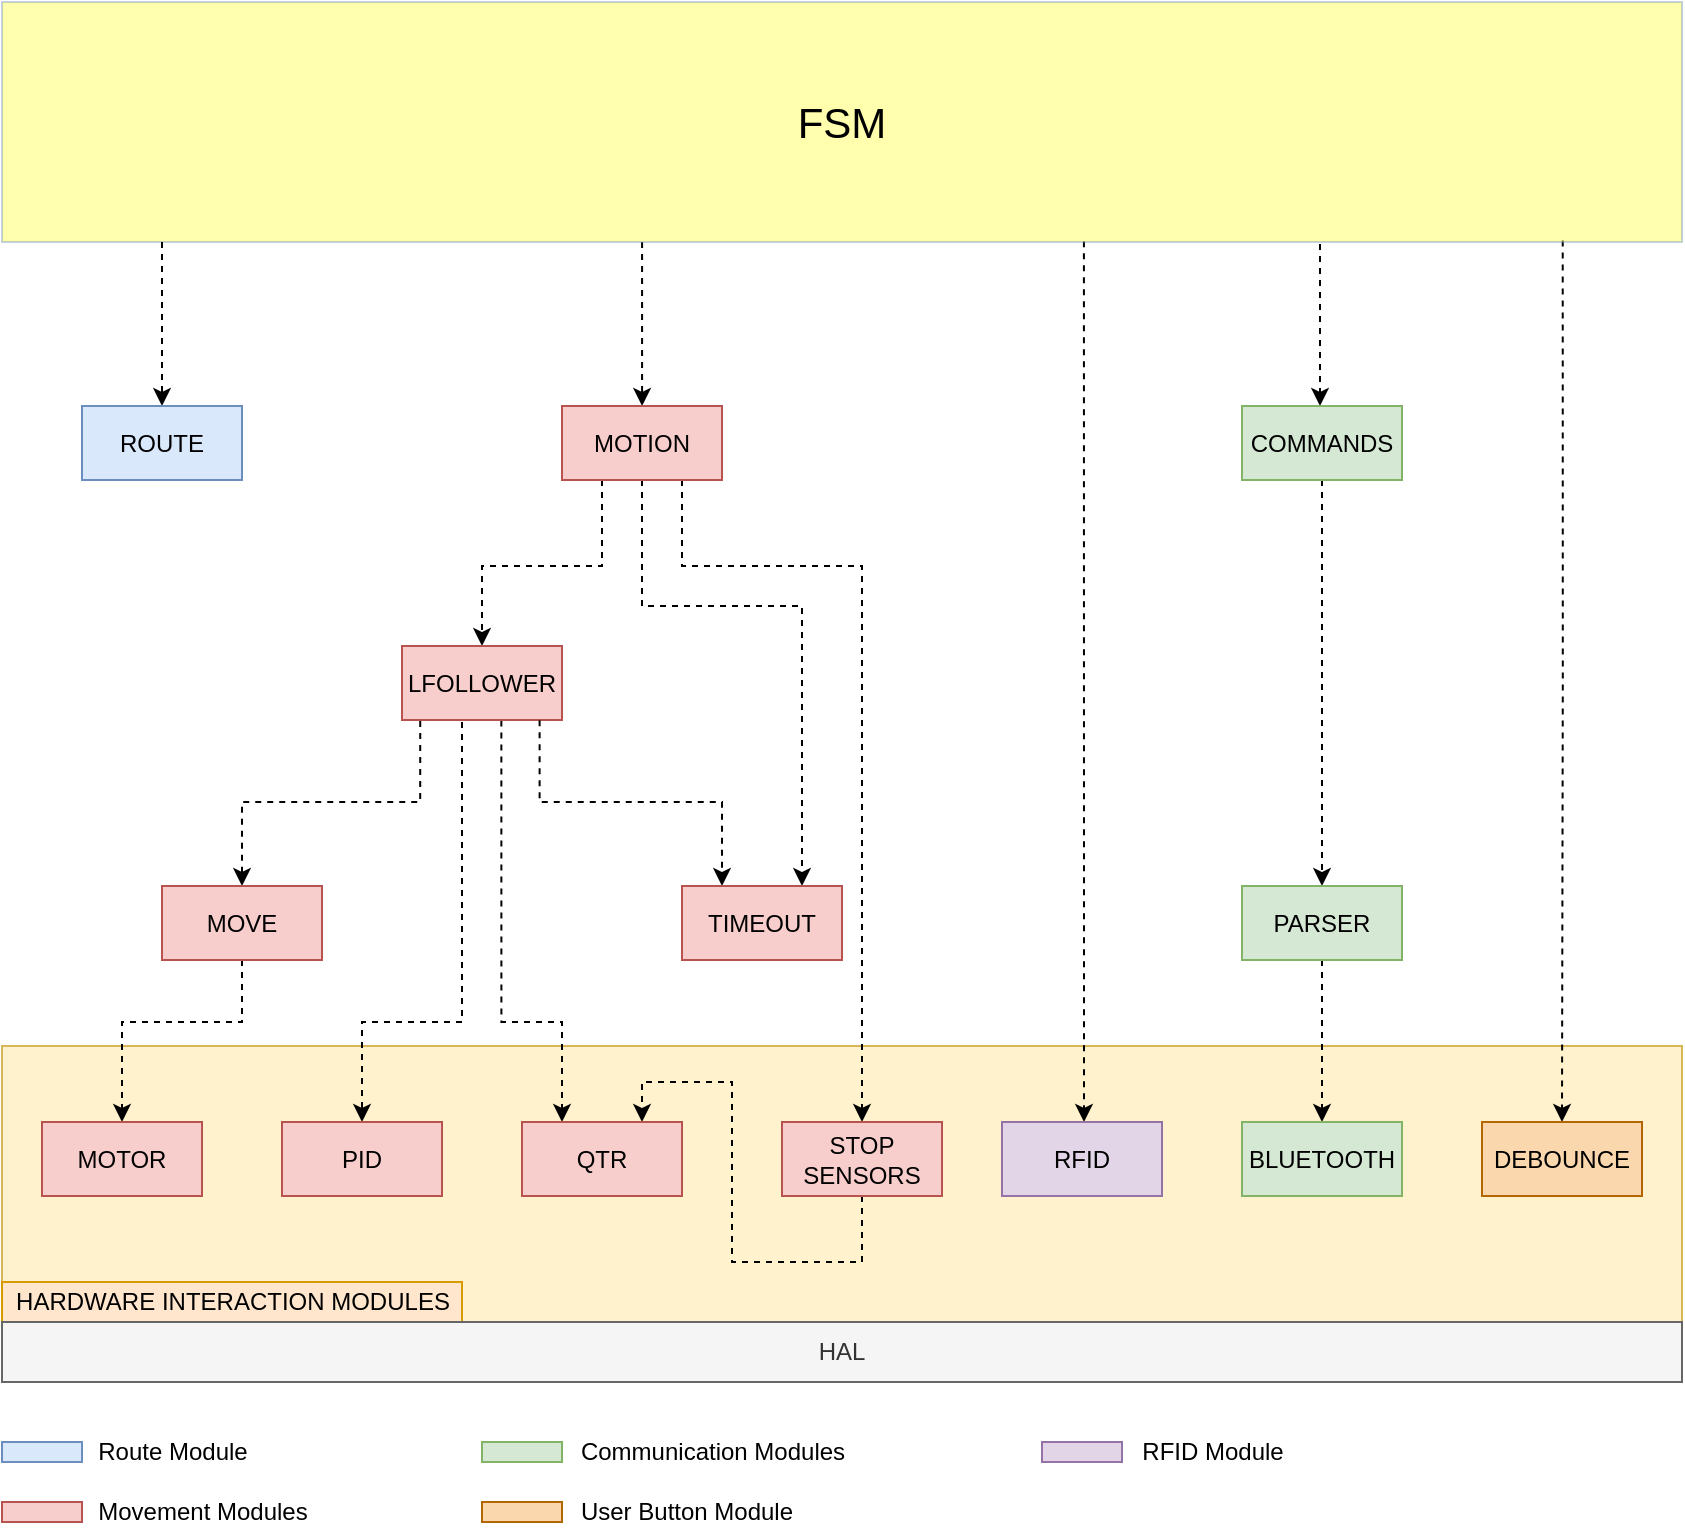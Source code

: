 <mxfile version="14.4.3" type="device"><diagram id="50afZpYQz4JUXsUfufBL" name="Página-1"><mxGraphModel dx="1422" dy="862" grid="1" gridSize="10" guides="1" tooltips="1" connect="1" arrows="1" fold="1" page="1" pageScale="1" pageWidth="827" pageHeight="1169" math="0" shadow="0"><root><mxCell id="0"/><mxCell id="1" parent="0"/><mxCell id="GwHfsKLd-VtTkymi-WQK-1" value="" style="rounded=0;whiteSpace=wrap;html=1;fillColor=#fff2cc;strokeColor=#d6b656;" parent="1" vertex="1"><mxGeometry y="522" width="840" height="138" as="geometry"/></mxCell><mxCell id="GwHfsKLd-VtTkymi-WQK-2" value="HARDWARE INTERACTION MODULES" style="text;html=1;align=center;verticalAlign=middle;resizable=0;points=[];autosize=1;fillColor=#ffe6cc;strokeColor=#d79b00;" parent="1" vertex="1"><mxGeometry y="640" width="230" height="20" as="geometry"/></mxCell><mxCell id="GwHfsKLd-VtTkymi-WQK-11" style="edgeStyle=orthogonalEdgeStyle;rounded=0;orthogonalLoop=1;jettySize=auto;html=1;exitX=0.5;exitY=1;exitDx=0;exitDy=0;dashed=1;" parent="1" source="GwHfsKLd-VtTkymi-WQK-10" target="GwHfsKLd-VtTkymi-WQK-3" edge="1"><mxGeometry relative="1" as="geometry"><Array as="points"><mxPoint x="120" y="510"/><mxPoint x="60" y="510"/></Array></mxGeometry></mxCell><mxCell id="GwHfsKLd-VtTkymi-WQK-3" value="MOTOR" style="rounded=0;whiteSpace=wrap;html=1;fillColor=#f8cecc;strokeColor=#b85450;" parent="1" vertex="1"><mxGeometry x="20" y="560" width="80" height="37" as="geometry"/></mxCell><mxCell id="GwHfsKLd-VtTkymi-WQK-18" style="edgeStyle=orthogonalEdgeStyle;rounded=0;orthogonalLoop=1;jettySize=auto;html=1;exitX=0.621;exitY=1.008;exitDx=0;exitDy=0;exitPerimeter=0;dashed=1;strokeWidth=1;" parent="1" source="GwHfsKLd-VtTkymi-WQK-16" target="GwHfsKLd-VtTkymi-WQK-4" edge="1"><mxGeometry relative="1" as="geometry"><Array as="points"><mxPoint x="250" y="359"/><mxPoint x="250" y="510"/><mxPoint x="280" y="510"/></Array><mxPoint x="260" y="359" as="sourcePoint"/></mxGeometry></mxCell><mxCell id="tmeAMu_j3tRhNBimepat-2" style="edgeStyle=orthogonalEdgeStyle;rounded=0;orthogonalLoop=1;jettySize=auto;html=1;exitX=0.5;exitY=1;exitDx=0;exitDy=0;entryX=0.75;entryY=0;entryDx=0;entryDy=0;dashed=1;" edge="1" parent="1" source="GwHfsKLd-VtTkymi-WQK-6" target="GwHfsKLd-VtTkymi-WQK-4"><mxGeometry relative="1" as="geometry"><Array as="points"><mxPoint x="430" y="630"/><mxPoint x="365" y="630"/><mxPoint x="365" y="540"/><mxPoint x="320" y="540"/></Array></mxGeometry></mxCell><mxCell id="GwHfsKLd-VtTkymi-WQK-4" value="QTR" style="rounded=0;whiteSpace=wrap;html=1;fillColor=#f8cecc;strokeColor=#b85450;" parent="1" vertex="1"><mxGeometry x="260" y="560" width="80" height="37" as="geometry"/></mxCell><mxCell id="GwHfsKLd-VtTkymi-WQK-17" style="edgeStyle=orthogonalEdgeStyle;rounded=0;orthogonalLoop=1;jettySize=auto;html=1;exitX=0.375;exitY=1.027;exitDx=0;exitDy=0;exitPerimeter=0;dashed=1;" parent="1" source="GwHfsKLd-VtTkymi-WQK-16" target="GwHfsKLd-VtTkymi-WQK-5" edge="1"><mxGeometry relative="1" as="geometry"><Array as="points"><mxPoint x="230" y="510"/><mxPoint x="180" y="510"/></Array><mxPoint x="220" y="360" as="sourcePoint"/></mxGeometry></mxCell><mxCell id="GwHfsKLd-VtTkymi-WQK-5" value="PID" style="rounded=0;whiteSpace=wrap;html=1;fillColor=#f8cecc;strokeColor=#b85450;" parent="1" vertex="1"><mxGeometry x="140" y="560" width="80" height="37" as="geometry"/></mxCell><mxCell id="GwHfsKLd-VtTkymi-WQK-27" style="edgeStyle=orthogonalEdgeStyle;rounded=0;orthogonalLoop=1;jettySize=auto;html=1;exitX=0.75;exitY=1;exitDx=0;exitDy=0;dashed=1;" parent="1" source="GwHfsKLd-VtTkymi-WQK-23" target="GwHfsKLd-VtTkymi-WQK-6" edge="1"><mxGeometry relative="1" as="geometry"><Array as="points"><mxPoint x="340" y="282"/><mxPoint x="430" y="282"/></Array><mxPoint x="450" y="452" as="sourcePoint"/></mxGeometry></mxCell><mxCell id="GwHfsKLd-VtTkymi-WQK-6" value="STOP SENSORS" style="rounded=0;whiteSpace=wrap;html=1;fillColor=#f8cecc;strokeColor=#b85450;" parent="1" vertex="1"><mxGeometry x="390" y="560" width="80" height="37" as="geometry"/></mxCell><mxCell id="GwHfsKLd-VtTkymi-WQK-29" style="edgeStyle=orthogonalEdgeStyle;rounded=0;orthogonalLoop=1;jettySize=auto;html=1;exitX=0.644;exitY=0.997;exitDx=0;exitDy=0;exitPerimeter=0;dashed=1;" parent="1" source="GwHfsKLd-VtTkymi-WQK-28" target="GwHfsKLd-VtTkymi-WQK-7" edge="1"><mxGeometry relative="1" as="geometry"><Array as="points"><mxPoint x="541" y="500"/><mxPoint x="541" y="500"/></Array><mxPoint x="541" y="122" as="sourcePoint"/></mxGeometry></mxCell><mxCell id="GwHfsKLd-VtTkymi-WQK-7" value="RFID" style="rounded=0;whiteSpace=wrap;html=1;fillColor=#e1d5e7;strokeColor=#9673a6;" parent="1" vertex="1"><mxGeometry x="500" y="560" width="80" height="37" as="geometry"/></mxCell><mxCell id="GwHfsKLd-VtTkymi-WQK-36" style="edgeStyle=orthogonalEdgeStyle;rounded=0;orthogonalLoop=1;jettySize=auto;html=1;exitX=0.5;exitY=1;exitDx=0;exitDy=0;dashed=1;" parent="1" source="GwHfsKLd-VtTkymi-WQK-34" target="GwHfsKLd-VtTkymi-WQK-8" edge="1"><mxGeometry relative="1" as="geometry"/></mxCell><mxCell id="GwHfsKLd-VtTkymi-WQK-8" value="BLUETOOTH" style="rounded=0;whiteSpace=wrap;html=1;fillColor=#d5e8d4;strokeColor=#82b366;" parent="1" vertex="1"><mxGeometry x="620" y="560" width="80" height="37" as="geometry"/></mxCell><mxCell id="GwHfsKLd-VtTkymi-WQK-31" style="edgeStyle=orthogonalEdgeStyle;rounded=0;orthogonalLoop=1;jettySize=auto;html=1;exitX=0.929;exitY=0.994;exitDx=0;exitDy=0;exitPerimeter=0;dashed=1;" parent="1" source="GwHfsKLd-VtTkymi-WQK-28" target="GwHfsKLd-VtTkymi-WQK-9" edge="1"><mxGeometry relative="1" as="geometry"/></mxCell><mxCell id="GwHfsKLd-VtTkymi-WQK-9" value="DEBOUNCE" style="rounded=0;whiteSpace=wrap;html=1;fillColor=#fad7ac;strokeColor=#b46504;" parent="1" vertex="1"><mxGeometry x="740" y="560" width="80" height="37" as="geometry"/></mxCell><mxCell id="GwHfsKLd-VtTkymi-WQK-19" style="edgeStyle=orthogonalEdgeStyle;rounded=0;orthogonalLoop=1;jettySize=auto;html=1;exitX=0.114;exitY=1.013;exitDx=0;exitDy=0;exitPerimeter=0;dashed=1;" parent="1" source="GwHfsKLd-VtTkymi-WQK-16" target="GwHfsKLd-VtTkymi-WQK-10" edge="1"><mxGeometry relative="1" as="geometry"><Array as="points"><mxPoint x="209" y="400"/><mxPoint x="120" y="400"/></Array></mxGeometry></mxCell><mxCell id="GwHfsKLd-VtTkymi-WQK-10" value="MOVE" style="rounded=0;whiteSpace=wrap;html=1;fillColor=#f8cecc;strokeColor=#b85450;" parent="1" vertex="1"><mxGeometry x="80" y="442" width="80" height="37" as="geometry"/></mxCell><mxCell id="GwHfsKLd-VtTkymi-WQK-24" style="edgeStyle=orthogonalEdgeStyle;rounded=0;orthogonalLoop=1;jettySize=auto;html=1;exitX=0.25;exitY=1;exitDx=0;exitDy=0;dashed=1;" parent="1" source="GwHfsKLd-VtTkymi-WQK-23" target="GwHfsKLd-VtTkymi-WQK-16" edge="1"><mxGeometry relative="1" as="geometry"><Array as="points"><mxPoint x="300" y="282"/><mxPoint x="240" y="282"/></Array><mxPoint x="290" y="243" as="sourcePoint"/></mxGeometry></mxCell><mxCell id="GwHfsKLd-VtTkymi-WQK-16" value="LFOLLOWER" style="rounded=0;whiteSpace=wrap;html=1;fillColor=#f8cecc;fontStyle=0;strokeColor=#b85450;" parent="1" vertex="1"><mxGeometry x="200" y="322" width="80" height="37" as="geometry"/></mxCell><mxCell id="GwHfsKLd-VtTkymi-WQK-21" style="edgeStyle=orthogonalEdgeStyle;rounded=0;orthogonalLoop=1;jettySize=auto;html=1;exitX=0.86;exitY=1.002;exitDx=0;exitDy=0;exitPerimeter=0;dashed=1;" parent="1" source="GwHfsKLd-VtTkymi-WQK-16" target="GwHfsKLd-VtTkymi-WQK-20" edge="1"><mxGeometry relative="1" as="geometry"><Array as="points"><mxPoint x="269" y="400"/><mxPoint x="360" y="400"/></Array><mxPoint x="269" y="362" as="sourcePoint"/></mxGeometry></mxCell><mxCell id="GwHfsKLd-VtTkymi-WQK-25" style="edgeStyle=orthogonalEdgeStyle;rounded=0;orthogonalLoop=1;jettySize=auto;html=1;exitX=0.5;exitY=1;exitDx=0;exitDy=0;dashed=1;" parent="1" source="GwHfsKLd-VtTkymi-WQK-23" target="GwHfsKLd-VtTkymi-WQK-20" edge="1"><mxGeometry relative="1" as="geometry"><Array as="points"><mxPoint x="320" y="302"/><mxPoint x="400" y="302"/></Array></mxGeometry></mxCell><mxCell id="GwHfsKLd-VtTkymi-WQK-20" value="TIMEOUT" style="rounded=0;whiteSpace=wrap;html=1;fillColor=#f8cecc;strokeColor=#b85450;" parent="1" vertex="1"><mxGeometry x="340" y="442" width="80" height="37" as="geometry"/></mxCell><mxCell id="GwHfsKLd-VtTkymi-WQK-32" style="edgeStyle=orthogonalEdgeStyle;rounded=0;orthogonalLoop=1;jettySize=auto;html=1;exitX=0.381;exitY=1;exitDx=0;exitDy=0;exitPerimeter=0;dashed=1;" parent="1" source="GwHfsKLd-VtTkymi-WQK-28" target="GwHfsKLd-VtTkymi-WQK-23" edge="1"><mxGeometry relative="1" as="geometry"/></mxCell><mxCell id="GwHfsKLd-VtTkymi-WQK-23" value="MOTION" style="rounded=0;whiteSpace=wrap;html=1;fillColor=#f8cecc;strokeColor=#b85450;" parent="1" vertex="1"><mxGeometry x="280" y="202" width="80" height="37" as="geometry"/></mxCell><mxCell id="GwHfsKLd-VtTkymi-WQK-28" value="&lt;font style=&quot;font-size: 21px;&quot;&gt;FSM&lt;/font&gt;" style="rounded=0;whiteSpace=wrap;html=1;fontSize=21;strokeColor=#6c8ebf;fillColor=#FFFF33;opacity=40;" parent="1" vertex="1"><mxGeometry width="840" height="120" as="geometry"/></mxCell><mxCell id="GwHfsKLd-VtTkymi-WQK-37" style="edgeStyle=orthogonalEdgeStyle;rounded=0;orthogonalLoop=1;jettySize=auto;html=1;exitX=0.5;exitY=1;exitDx=0;exitDy=0;dashed=1;" parent="1" source="GwHfsKLd-VtTkymi-WQK-35" target="GwHfsKLd-VtTkymi-WQK-34" edge="1"><mxGeometry relative="1" as="geometry"/></mxCell><mxCell id="GwHfsKLd-VtTkymi-WQK-34" value="PARSER" style="rounded=0;whiteSpace=wrap;html=1;fillColor=#d5e8d4;strokeColor=#82b366;" parent="1" vertex="1"><mxGeometry x="620" y="442" width="80" height="37" as="geometry"/></mxCell><mxCell id="GwHfsKLd-VtTkymi-WQK-38" style="edgeStyle=orthogonalEdgeStyle;rounded=0;orthogonalLoop=1;jettySize=auto;html=1;dashed=1;" parent="1" edge="1" target="GwHfsKLd-VtTkymi-WQK-35"><mxGeometry relative="1" as="geometry"><Array as="points"><mxPoint x="659" y="220"/><mxPoint x="659" y="220"/></Array><mxPoint x="659" y="121" as="sourcePoint"/></mxGeometry></mxCell><mxCell id="GwHfsKLd-VtTkymi-WQK-35" value="COMMANDS" style="rounded=0;whiteSpace=wrap;html=1;fillColor=#d5e8d4;strokeColor=#82b366;" parent="1" vertex="1"><mxGeometry x="620" y="202" width="80" height="37" as="geometry"/></mxCell><mxCell id="GwHfsKLd-VtTkymi-WQK-41" style="edgeStyle=orthogonalEdgeStyle;rounded=0;orthogonalLoop=1;jettySize=auto;html=1;dashed=1;entryX=0.5;entryY=0;entryDx=0;entryDy=0;" parent="1" edge="1" target="GwHfsKLd-VtTkymi-WQK-42"><mxGeometry relative="1" as="geometry"><mxPoint x="120" y="180" as="targetPoint"/><Array as="points"><mxPoint x="80" y="120"/></Array><mxPoint x="80" y="120" as="sourcePoint"/></mxGeometry></mxCell><mxCell id="GwHfsKLd-VtTkymi-WQK-40" value="ROUTE" style="rounded=0;whiteSpace=wrap;html=1;fillColor=#ffffff;" parent="1" vertex="1"><mxGeometry x="40" y="202" width="80" height="37" as="geometry"/></mxCell><mxCell id="GwHfsKLd-VtTkymi-WQK-42" value="ROUTE" style="rounded=0;whiteSpace=wrap;html=1;fillColor=#dae8fc;strokeColor=#6c8ebf;" parent="1" vertex="1"><mxGeometry x="40" y="202" width="80" height="37" as="geometry"/></mxCell><mxCell id="tmeAMu_j3tRhNBimepat-3" value="HAL" style="rounded=0;whiteSpace=wrap;html=1;fillColor=#f5f5f5;strokeColor=#666666;fontColor=#333333;" vertex="1" parent="1"><mxGeometry y="660" width="840" height="30" as="geometry"/></mxCell><mxCell id="tmeAMu_j3tRhNBimepat-4" value="" style="rounded=0;whiteSpace=wrap;html=1;fillColor=#f8cecc;strokeColor=#b85450;" vertex="1" parent="1"><mxGeometry y="750" width="40" height="10" as="geometry"/></mxCell><mxCell id="tmeAMu_j3tRhNBimepat-5" value="" style="rounded=0;whiteSpace=wrap;html=1;fillColor=#dae8fc;strokeColor=#6c8ebf;" vertex="1" parent="1"><mxGeometry y="720" width="40" height="10" as="geometry"/></mxCell><mxCell id="tmeAMu_j3tRhNBimepat-8" value="" style="rounded=0;whiteSpace=wrap;html=1;fillColor=#d5e8d4;strokeColor=#82b366;" vertex="1" parent="1"><mxGeometry x="240" y="720" width="40" height="10" as="geometry"/></mxCell><mxCell id="tmeAMu_j3tRhNBimepat-9" value="" style="rounded=0;whiteSpace=wrap;html=1;fillColor=#fad7ac;strokeColor=#b46504;" vertex="1" parent="1"><mxGeometry x="240" y="750" width="40" height="10" as="geometry"/></mxCell><mxCell id="tmeAMu_j3tRhNBimepat-10" value="Route Module" style="text;html=1;align=center;verticalAlign=middle;resizable=0;points=[];autosize=1;" vertex="1" parent="1"><mxGeometry x="40" y="715" width="90" height="20" as="geometry"/></mxCell><mxCell id="tmeAMu_j3tRhNBimepat-11" value="Movement Modules" style="text;html=1;align=center;verticalAlign=middle;resizable=0;points=[];autosize=1;" vertex="1" parent="1"><mxGeometry x="40" y="745" width="120" height="20" as="geometry"/></mxCell><mxCell id="tmeAMu_j3tRhNBimepat-12" value="Communication Modules" style="text;html=1;align=center;verticalAlign=middle;resizable=0;points=[];autosize=1;" vertex="1" parent="1"><mxGeometry x="280" y="715" width="150" height="20" as="geometry"/></mxCell><mxCell id="tmeAMu_j3tRhNBimepat-13" value="User Button Module" style="text;html=1;align=center;verticalAlign=middle;resizable=0;points=[];autosize=1;" vertex="1" parent="1"><mxGeometry x="282" y="745" width="120" height="20" as="geometry"/></mxCell><mxCell id="tmeAMu_j3tRhNBimepat-14" value="" style="rounded=0;whiteSpace=wrap;html=1;fillColor=#e1d5e7;strokeColor=#9673a6;" vertex="1" parent="1"><mxGeometry x="520" y="720" width="40" height="10" as="geometry"/></mxCell><mxCell id="tmeAMu_j3tRhNBimepat-15" value="RFID Module" style="text;html=1;align=center;verticalAlign=middle;resizable=0;points=[];autosize=1;" vertex="1" parent="1"><mxGeometry x="560" y="715" width="90" height="20" as="geometry"/></mxCell></root></mxGraphModel></diagram></mxfile>
